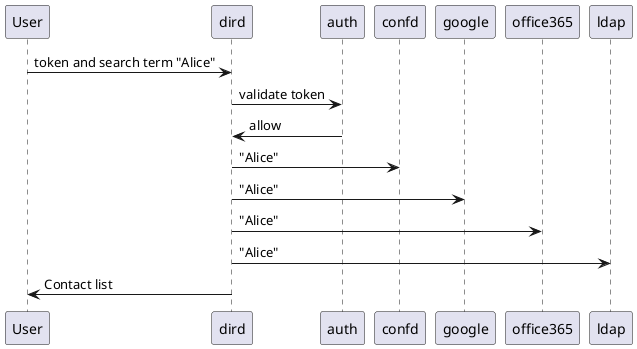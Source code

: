 @startuml

User -> dird: token and search term "Alice"
dird -> auth: validate token
dird <- auth: allow
dird -> confd: "Alice"
dird -> google: "Alice"
dird -> office365: "Alice"
dird -> ldap: "Alice"
User <- dird: Contact list

@enduml
